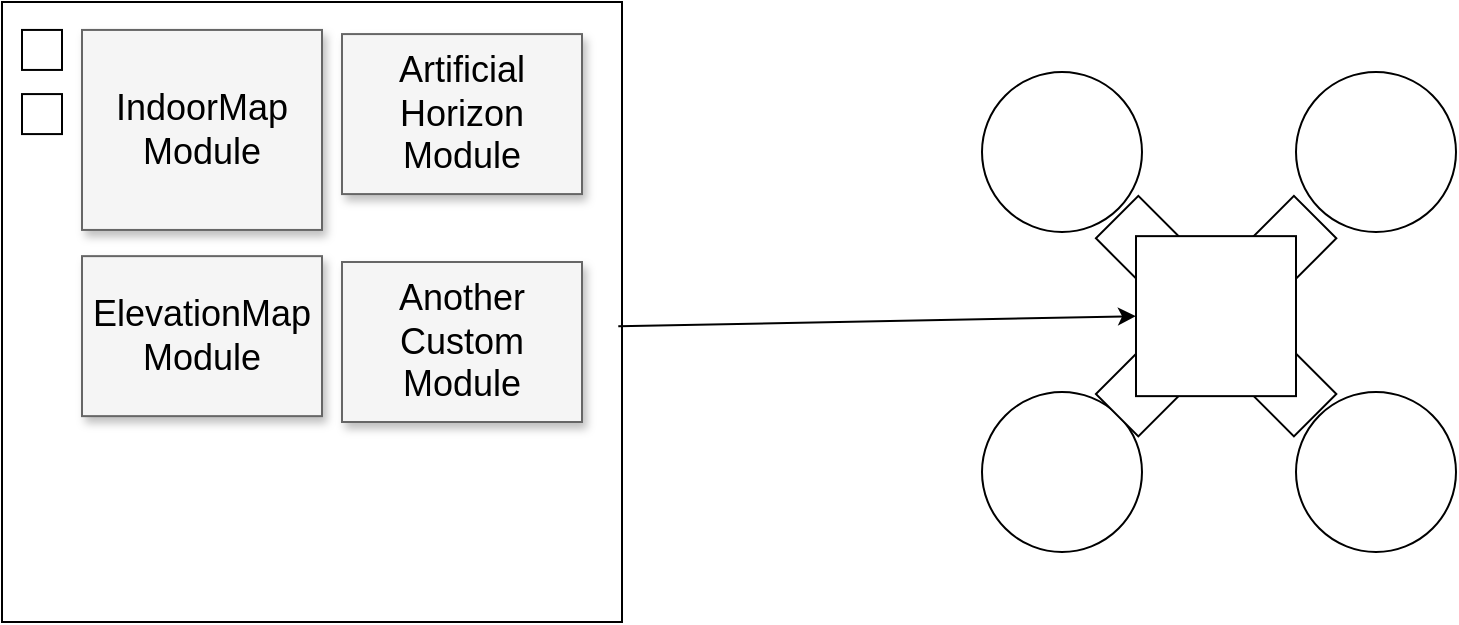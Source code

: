 <mxfile version="24.7.16">
  <diagram name="Page-1" id="90a13364-a465-7bf4-72fc-28e22215d7a0">
    <mxGraphModel dx="1368" dy="751" grid="1" gridSize="10" guides="1" tooltips="1" connect="1" arrows="1" fold="1" page="1" pageScale="1.5" pageWidth="1169" pageHeight="826" background="none" math="0" shadow="0">
      <root>
        <mxCell id="0" style=";html=1;" />
        <mxCell id="1" style=";html=1;" parent="0" />
        <mxCell id="YFY-n2L7CjVdRe2MK9ue-2" value="" style="ellipse;whiteSpace=wrap;html=1;aspect=fixed;" parent="1" vertex="1">
          <mxGeometry x="800" y="315" width="80" height="80" as="geometry" />
        </mxCell>
        <mxCell id="YFY-n2L7CjVdRe2MK9ue-3" value="" style="ellipse;whiteSpace=wrap;html=1;aspect=fixed;" parent="1" vertex="1">
          <mxGeometry x="957" y="315" width="80" height="80" as="geometry" />
        </mxCell>
        <mxCell id="YFY-n2L7CjVdRe2MK9ue-4" value="" style="ellipse;whiteSpace=wrap;html=1;aspect=fixed;" parent="1" vertex="1">
          <mxGeometry x="957" y="475" width="80" height="80" as="geometry" />
        </mxCell>
        <mxCell id="YFY-n2L7CjVdRe2MK9ue-5" value="" style="ellipse;whiteSpace=wrap;html=1;aspect=fixed;" parent="1" vertex="1">
          <mxGeometry x="800" y="475" width="80" height="80" as="geometry" />
        </mxCell>
        <mxCell id="YFY-n2L7CjVdRe2MK9ue-6" value="" style="rounded=0;whiteSpace=wrap;html=1;rotation=45;" parent="1" vertex="1">
          <mxGeometry x="847.07" y="422.07" width="140" height="30" as="geometry" />
        </mxCell>
        <mxCell id="YFY-n2L7CjVdRe2MK9ue-7" value="" style="rounded=0;whiteSpace=wrap;html=1;rotation=-225;" parent="1" vertex="1">
          <mxGeometry x="847.07" y="422.07" width="140" height="30" as="geometry" />
        </mxCell>
        <mxCell id="YFY-n2L7CjVdRe2MK9ue-8" value="" style="whiteSpace=wrap;html=1;aspect=fixed;" parent="1" vertex="1">
          <mxGeometry x="877" y="397.07" width="80" height="80" as="geometry" />
        </mxCell>
        <mxCell id="fp4r6dFeIlI3JQf5IHSI-1" value="" style="whiteSpace=wrap;html=1;aspect=fixed;" vertex="1" parent="1">
          <mxGeometry x="310" y="280" width="310" height="310" as="geometry" />
        </mxCell>
        <mxCell id="fp4r6dFeIlI3JQf5IHSI-2" value="" style="rounded=0;whiteSpace=wrap;html=1;" vertex="1" parent="1">
          <mxGeometry x="320" y="293.97" width="20" height="20" as="geometry" />
        </mxCell>
        <mxCell id="fp4r6dFeIlI3JQf5IHSI-3" value="" style="rounded=0;whiteSpace=wrap;html=1;" vertex="1" parent="1">
          <mxGeometry x="320" y="326.04" width="20" height="20" as="geometry" />
        </mxCell>
        <mxCell id="fp4r6dFeIlI3JQf5IHSI-4" value="IndoorMap Module" style="whiteSpace=wrap;html=1;shadow=1;fontSize=18;fillColor=#f5f5f5;strokeColor=#666666;" vertex="1" parent="1">
          <mxGeometry x="350" y="293.97" width="120" height="100" as="geometry" />
        </mxCell>
        <mxCell id="fp4r6dFeIlI3JQf5IHSI-5" value="ElevationMap&lt;div&gt;Module&lt;/div&gt;" style="whiteSpace=wrap;html=1;shadow=1;fontSize=18;fillColor=#f5f5f5;strokeColor=#666666;" vertex="1" parent="1">
          <mxGeometry x="350" y="407.07" width="120" height="80" as="geometry" />
        </mxCell>
        <mxCell id="fp4r6dFeIlI3JQf5IHSI-6" value="Artificial Horizon&lt;div&gt;&lt;div&gt;Module&lt;/div&gt;&lt;/div&gt;" style="whiteSpace=wrap;html=1;shadow=1;fontSize=18;fillColor=#f5f5f5;strokeColor=#666666;" vertex="1" parent="1">
          <mxGeometry x="480" y="296.04" width="120" height="80" as="geometry" />
        </mxCell>
        <mxCell id="fp4r6dFeIlI3JQf5IHSI-7" value="Another Custom&lt;div&gt;Module&lt;/div&gt;" style="whiteSpace=wrap;html=1;shadow=1;fontSize=18;fillColor=#f5f5f5;strokeColor=#666666;" vertex="1" parent="1">
          <mxGeometry x="480" y="410" width="120" height="80" as="geometry" />
        </mxCell>
        <mxCell id="fp4r6dFeIlI3JQf5IHSI-9" value="" style="endArrow=classic;html=1;rounded=0;exitX=0.994;exitY=0.523;exitDx=0;exitDy=0;exitPerimeter=0;entryX=0;entryY=0.5;entryDx=0;entryDy=0;" edge="1" parent="1" source="fp4r6dFeIlI3JQf5IHSI-1" target="YFY-n2L7CjVdRe2MK9ue-8">
          <mxGeometry width="50" height="50" relative="1" as="geometry">
            <mxPoint x="670" y="410" as="sourcePoint" />
            <mxPoint x="720" y="360" as="targetPoint" />
          </mxGeometry>
        </mxCell>
      </root>
    </mxGraphModel>
  </diagram>
</mxfile>
